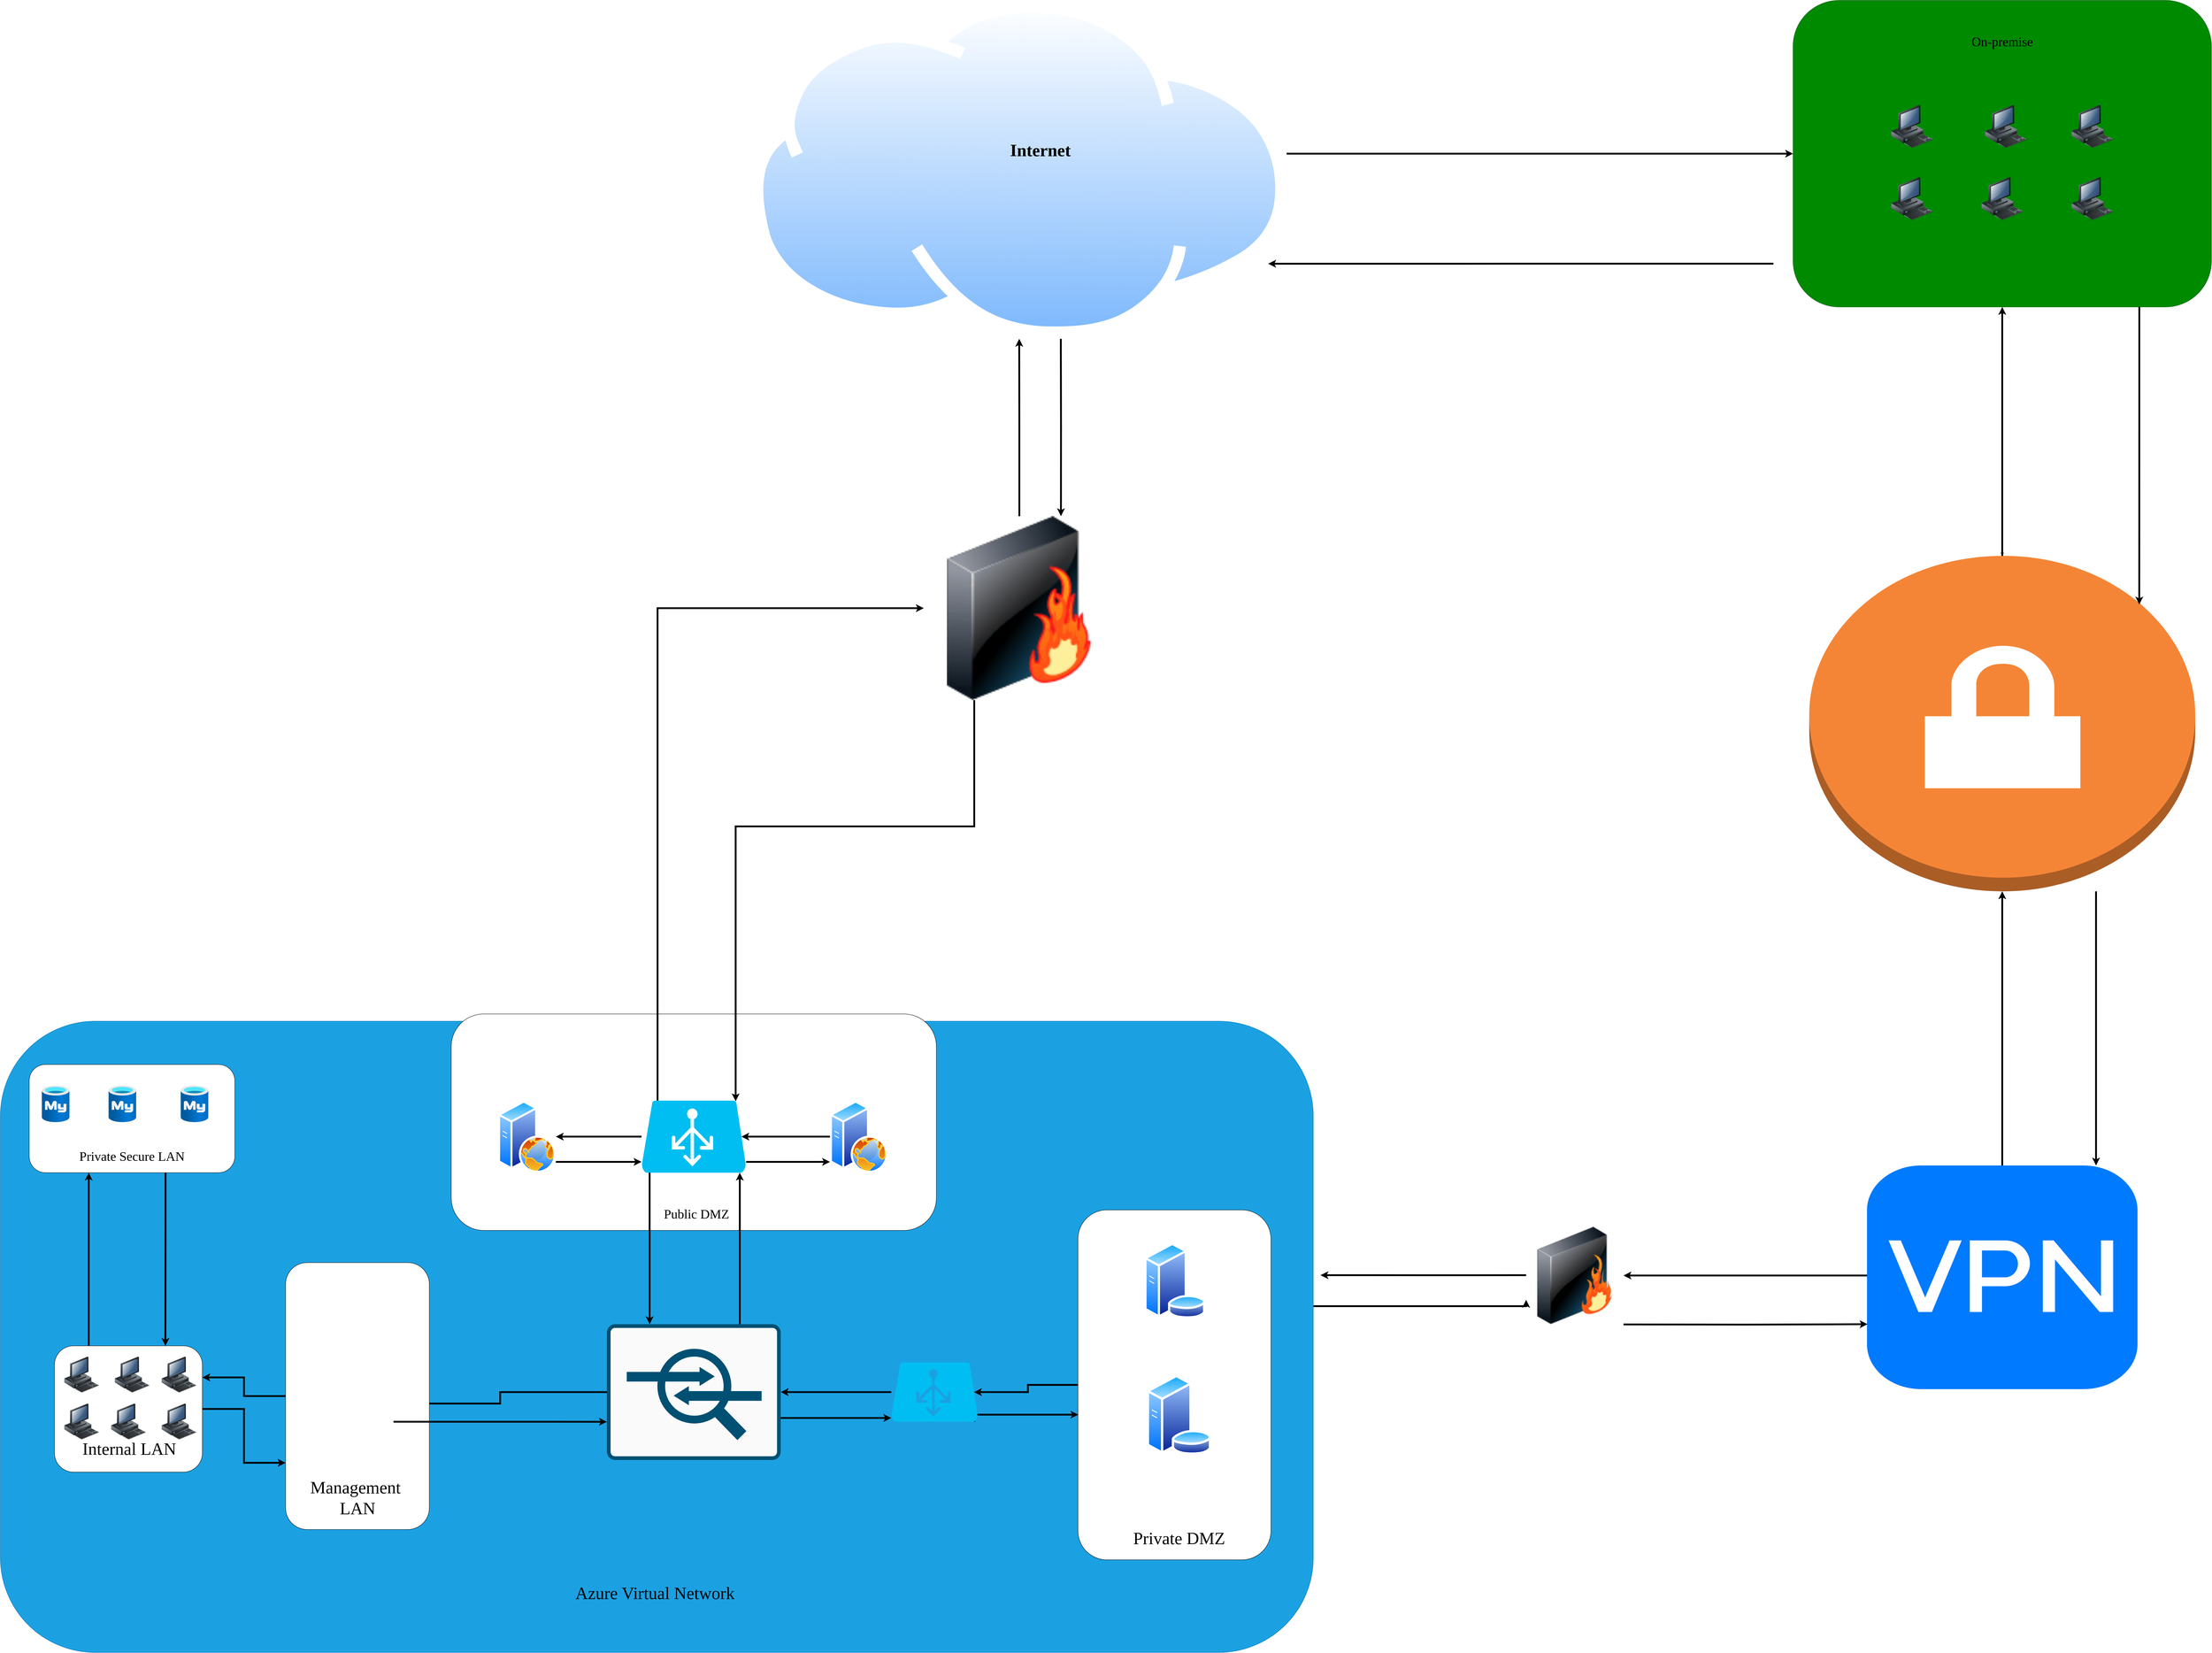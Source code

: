 <mxfile version="24.2.3" type="github">
  <diagram name="Page-1" id="PHaOog0F7teunCjuMIIl">
    <mxGraphModel dx="10588" dy="1429" grid="1" gridSize="10" guides="1" tooltips="1" connect="1" arrows="1" fold="1" page="1" pageScale="1" pageWidth="850" pageHeight="1100" math="0" shadow="0">
      <root>
        <mxCell id="0" />
        <mxCell id="1" parent="0" />
        <mxCell id="lBEgjoYt6myg12g64Ab7-48" style="edgeStyle=orthogonalEdgeStyle;rounded=0;orthogonalLoop=1;jettySize=auto;html=1;entryX=0.5;entryY=0;entryDx=0;entryDy=0;strokeWidth=5;" edge="1" parent="1">
          <mxGeometry relative="1" as="geometry">
            <mxPoint x="-4399.985" y="1168.3" as="sourcePoint" />
            <mxPoint x="-4399.67" y="1660.0" as="targetPoint" />
          </mxGeometry>
        </mxCell>
        <mxCell id="lBEgjoYt6myg12g64Ab7-73" style="edgeStyle=orthogonalEdgeStyle;rounded=0;orthogonalLoop=1;jettySize=auto;html=1;entryX=0;entryY=0.5;entryDx=0;entryDy=0;strokeWidth=5;" edge="1" parent="1" source="_pmFMM78xHH3_ghr4jos-1" target="lBEgjoYt6myg12g64Ab7-24">
          <mxGeometry relative="1" as="geometry">
            <Array as="points">
              <mxPoint x="-3430" y="655" />
              <mxPoint x="-3430" y="655" />
            </Array>
          </mxGeometry>
        </mxCell>
        <mxCell id="_pmFMM78xHH3_ghr4jos-1" value="" style="image;aspect=fixed;perimeter=ellipsePerimeter;html=1;align=center;shadow=0;dashed=0;spacingTop=3;image=img/lib/active_directory/internet_cloud.svg;" parent="1" vertex="1">
          <mxGeometry x="-5260" y="230" width="1489.37" height="938.3" as="geometry" />
        </mxCell>
        <mxCell id="lBEgjoYt6myg12g64Ab7-44" style="edgeStyle=orthogonalEdgeStyle;rounded=0;orthogonalLoop=1;jettySize=auto;html=1;entryX=0;entryY=0.75;entryDx=0;entryDy=0;strokeWidth=5;" edge="1" parent="1" source="lBEgjoYt6myg12g64Ab7-23" target="lBEgjoYt6myg12g64Ab7-39">
          <mxGeometry relative="1" as="geometry">
            <Array as="points">
              <mxPoint x="-3110" y="3850" />
            </Array>
          </mxGeometry>
        </mxCell>
        <mxCell id="lBEgjoYt6myg12g64Ab7-23" value="" style="rounded=1;whiteSpace=wrap;html=1;fillColor=#1ba1e2;fontColor=#ffffff;strokeColor=#006EAF;" vertex="1" parent="1">
          <mxGeometry x="-7340" y="3060" width="3640" height="1750" as="geometry" />
        </mxCell>
        <mxCell id="lBEgjoYt6myg12g64Ab7-28" style="edgeStyle=orthogonalEdgeStyle;rounded=0;orthogonalLoop=1;jettySize=auto;html=1;" edge="1" parent="1" source="lBEgjoYt6myg12g64Ab7-24" target="lBEgjoYt6myg12g64Ab7-26">
          <mxGeometry relative="1" as="geometry" />
        </mxCell>
        <mxCell id="lBEgjoYt6myg12g64Ab7-72" style="edgeStyle=orthogonalEdgeStyle;rounded=0;orthogonalLoop=1;jettySize=auto;html=1;entryX=1;entryY=0.5;entryDx=0;entryDy=0;strokeWidth=5;" edge="1" parent="1">
          <mxGeometry relative="1" as="geometry">
            <mxPoint x="-2424.37" y="960" as="sourcePoint" />
            <mxPoint x="-3825.0" y="960.15" as="targetPoint" />
            <Array as="points">
              <mxPoint x="-2784.37" y="960" />
              <mxPoint x="-2784.37" y="960" />
            </Array>
          </mxGeometry>
        </mxCell>
        <mxCell id="lBEgjoYt6myg12g64Ab7-24" value="" style="rounded=1;whiteSpace=wrap;html=1;fillColor=#008a00;fontColor=#ffffff;strokeColor=#005700;" vertex="1" parent="1">
          <mxGeometry x="-2370" y="230" width="1160" height="850" as="geometry" />
        </mxCell>
        <mxCell id="lBEgjoYt6myg12g64Ab7-29" style="edgeStyle=orthogonalEdgeStyle;rounded=0;orthogonalLoop=1;jettySize=auto;html=1;strokeWidth=5;" edge="1" parent="1" source="lBEgjoYt6myg12g64Ab7-26" target="lBEgjoYt6myg12g64Ab7-27">
          <mxGeometry relative="1" as="geometry">
            <Array as="points">
              <mxPoint x="-1530" y="2730" />
              <mxPoint x="-1530" y="2730" />
            </Array>
          </mxGeometry>
        </mxCell>
        <mxCell id="lBEgjoYt6myg12g64Ab7-35" style="edgeStyle=orthogonalEdgeStyle;rounded=0;orthogonalLoop=1;jettySize=auto;html=1;entryX=0.5;entryY=1;entryDx=0;entryDy=0;strokeWidth=5;" edge="1" parent="1" source="lBEgjoYt6myg12g64Ab7-26" target="lBEgjoYt6myg12g64Ab7-24">
          <mxGeometry relative="1" as="geometry" />
        </mxCell>
        <mxCell id="lBEgjoYt6myg12g64Ab7-26" value="" style="outlineConnect=0;dashed=0;verticalLabelPosition=bottom;verticalAlign=top;align=center;html=1;shape=mxgraph.aws3.vpn_gateway;fillColor=#F58536;gradientColor=none;" vertex="1" parent="1">
          <mxGeometry x="-2325" y="1770" width="1070" height="930" as="geometry" />
        </mxCell>
        <mxCell id="lBEgjoYt6myg12g64Ab7-36" style="edgeStyle=orthogonalEdgeStyle;rounded=1;orthogonalLoop=1;jettySize=auto;html=1;strokeWidth=5;strokeColor=default;curved=0;" edge="1" parent="1" source="lBEgjoYt6myg12g64Ab7-27" target="lBEgjoYt6myg12g64Ab7-26">
          <mxGeometry relative="1" as="geometry" />
        </mxCell>
        <mxCell id="lBEgjoYt6myg12g64Ab7-41" style="edgeStyle=orthogonalEdgeStyle;rounded=0;orthogonalLoop=1;jettySize=auto;html=1;strokeWidth=5;" edge="1" parent="1" source="lBEgjoYt6myg12g64Ab7-27" target="lBEgjoYt6myg12g64Ab7-39">
          <mxGeometry relative="1" as="geometry">
            <Array as="points">
              <mxPoint x="-2340" y="3765" />
              <mxPoint x="-2340" y="3765" />
            </Array>
          </mxGeometry>
        </mxCell>
        <mxCell id="lBEgjoYt6myg12g64Ab7-27" value="" style="html=1;strokeWidth=1;shadow=0;dashed=0;shape=mxgraph.ios7.misc.vpn;fillColor=#007AFF;strokeColor=none;buttonText=;strokeColor2=#222222;fontColor=#222222;fontSize=8;verticalLabelPosition=bottom;verticalAlign=top;align=center;sketch=0;" vertex="1" parent="1">
          <mxGeometry x="-2165" y="3460" width="750" height="620" as="geometry" />
        </mxCell>
        <mxCell id="lBEgjoYt6myg12g64Ab7-32" style="edgeStyle=orthogonalEdgeStyle;rounded=0;orthogonalLoop=1;jettySize=auto;html=1;entryX=0.855;entryY=0.145;entryDx=0;entryDy=0;entryPerimeter=0;strokeWidth=5;" edge="1" parent="1" source="lBEgjoYt6myg12g64Ab7-24" target="lBEgjoYt6myg12g64Ab7-26">
          <mxGeometry relative="1" as="geometry">
            <Array as="points">
              <mxPoint x="-1410" y="1250" />
              <mxPoint x="-1410" y="1250" />
            </Array>
          </mxGeometry>
        </mxCell>
        <mxCell id="lBEgjoYt6myg12g64Ab7-43" style="edgeStyle=orthogonalEdgeStyle;rounded=0;orthogonalLoop=1;jettySize=auto;html=1;strokeWidth=5;" edge="1" parent="1">
          <mxGeometry relative="1" as="geometry">
            <mxPoint x="-3110" y="3764.17" as="sourcePoint" />
            <mxPoint x="-3680.0" y="3764.17" as="targetPoint" />
            <Array as="points">
              <mxPoint x="-3250" y="3764.17" />
              <mxPoint x="-3250" y="3764.17" />
            </Array>
          </mxGeometry>
        </mxCell>
        <mxCell id="lBEgjoYt6myg12g64Ab7-39" value="" style="image;html=1;image=img/lib/clip_art/networking/Firewall_128x128.png" vertex="1" parent="1">
          <mxGeometry x="-3110" y="3630" width="270" height="270" as="geometry" />
        </mxCell>
        <mxCell id="lBEgjoYt6myg12g64Ab7-40" style="edgeStyle=orthogonalEdgeStyle;rounded=0;orthogonalLoop=1;jettySize=auto;html=1;entryX=0.002;entryY=0.491;entryDx=0;entryDy=0;entryPerimeter=0;strokeWidth=5;" edge="1" parent="1">
          <mxGeometry relative="1" as="geometry">
            <mxPoint x="-2840" y="3900.58" as="sourcePoint" />
            <mxPoint x="-2163.5" y="3900" as="targetPoint" />
          </mxGeometry>
        </mxCell>
        <mxCell id="lBEgjoYt6myg12g64Ab7-49" style="edgeStyle=orthogonalEdgeStyle;rounded=0;orthogonalLoop=1;jettySize=auto;html=1;strokeWidth=5;" edge="1" parent="1" source="lBEgjoYt6myg12g64Ab7-45" target="_pmFMM78xHH3_ghr4jos-1">
          <mxGeometry relative="1" as="geometry" />
        </mxCell>
        <mxCell id="lBEgjoYt6myg12g64Ab7-45" value="" style="image;html=1;image=img/lib/clip_art/networking/Firewall-page1_128x128.png" vertex="1" parent="1">
          <mxGeometry x="-4780" y="1660" width="530" height="510" as="geometry" />
        </mxCell>
        <mxCell id="lBEgjoYt6myg12g64Ab7-50" value="&lt;font face=&quot;Comic Sans MS&quot; style=&quot;font-size: 48px;&quot;&gt;&lt;b style=&quot;&quot;&gt;Internet&lt;/b&gt;&lt;/font&gt;" style="text;strokeColor=none;align=center;fillColor=none;html=1;verticalAlign=middle;whiteSpace=wrap;rounded=0;" vertex="1" parent="1">
          <mxGeometry x="-4732.98" y="530" width="552.98" height="230" as="geometry" />
        </mxCell>
        <mxCell id="lBEgjoYt6myg12g64Ab7-51" value="&lt;font face=&quot;Comic Sans MS&quot; style=&quot;font-size: 36px;&quot;&gt;On-premise&lt;/font&gt;" style="text;strokeColor=none;align=center;fillColor=none;html=1;verticalAlign=middle;whiteSpace=wrap;rounded=0;" vertex="1" parent="1">
          <mxGeometry x="-2075" y="250" width="570" height="190" as="geometry" />
        </mxCell>
        <mxCell id="lBEgjoYt6myg12g64Ab7-52" value="" style="image;html=1;image=img/lib/clip_art/computers/Workstation_128x128.png" vertex="1" parent="1">
          <mxGeometry x="-2100" y="520" width="120" height="120" as="geometry" />
        </mxCell>
        <mxCell id="lBEgjoYt6myg12g64Ab7-53" value="" style="image;html=1;image=img/lib/clip_art/computers/Workstation_128x128.png" vertex="1" parent="1">
          <mxGeometry x="-1850" y="720" width="120" height="120" as="geometry" />
        </mxCell>
        <mxCell id="lBEgjoYt6myg12g64Ab7-54" value="" style="image;html=1;image=img/lib/clip_art/computers/Workstation_128x128.png" vertex="1" parent="1">
          <mxGeometry x="-1840" y="520" width="120" height="120" as="geometry" />
        </mxCell>
        <mxCell id="lBEgjoYt6myg12g64Ab7-55" value="" style="image;html=1;image=img/lib/clip_art/computers/Workstation_128x128.png" vertex="1" parent="1">
          <mxGeometry x="-1600" y="720" width="120" height="120" as="geometry" />
        </mxCell>
        <mxCell id="lBEgjoYt6myg12g64Ab7-56" value="" style="image;html=1;image=img/lib/clip_art/computers/Workstation_128x128.png" vertex="1" parent="1">
          <mxGeometry x="-1600" y="520" width="120" height="120" as="geometry" />
        </mxCell>
        <mxCell id="lBEgjoYt6myg12g64Ab7-57" value="" style="image;html=1;image=img/lib/clip_art/computers/Workstation_128x128.png" vertex="1" parent="1">
          <mxGeometry x="-2100" y="720" width="120" height="120" as="geometry" />
        </mxCell>
        <mxCell id="lBEgjoYt6myg12g64Ab7-58" value="&lt;font face=&quot;Comic Sans MS&quot; style=&quot;font-size: 48px;&quot;&gt;Azure Virtual Network&lt;/font&gt;" style="text;strokeColor=none;align=center;fillColor=none;html=1;verticalAlign=middle;whiteSpace=wrap;rounded=0;" vertex="1" parent="1">
          <mxGeometry x="-5790" y="4565" width="530" height="160" as="geometry" />
        </mxCell>
        <mxCell id="lBEgjoYt6myg12g64Ab7-59" value="" style="rounded=1;whiteSpace=wrap;html=1;" vertex="1" parent="1">
          <mxGeometry x="-6090" y="3040" width="1345" height="600" as="geometry" />
        </mxCell>
        <mxCell id="lBEgjoYt6myg12g64Ab7-60" value="&lt;font face=&quot;Comic Sans MS&quot; style=&quot;font-size: 36px;&quot;&gt;Public DMZ&lt;/font&gt;" style="text;strokeColor=none;align=center;fillColor=none;html=1;verticalAlign=middle;whiteSpace=wrap;rounded=0;" vertex="1" parent="1">
          <mxGeometry x="-5650" y="3550" width="480" height="90" as="geometry" />
        </mxCell>
        <mxCell id="lBEgjoYt6myg12g64Ab7-67" style="edgeStyle=orthogonalEdgeStyle;rounded=0;orthogonalLoop=1;jettySize=auto;html=1;strokeWidth=5;" edge="1" parent="1" source="lBEgjoYt6myg12g64Ab7-61" target="lBEgjoYt6myg12g64Ab7-62">
          <mxGeometry relative="1" as="geometry" />
        </mxCell>
        <mxCell id="lBEgjoYt6myg12g64Ab7-68" style="edgeStyle=orthogonalEdgeStyle;rounded=0;orthogonalLoop=1;jettySize=auto;html=1;entryX=0;entryY=0.5;entryDx=0;entryDy=0;strokeWidth=5;" edge="1" parent="1">
          <mxGeometry relative="1" as="geometry">
            <mxPoint x="-5272.5" y="3450" as="sourcePoint" />
            <mxPoint x="-5040" y="3450" as="targetPoint" />
          </mxGeometry>
        </mxCell>
        <mxCell id="lBEgjoYt6myg12g64Ab7-70" style="edgeStyle=orthogonalEdgeStyle;rounded=0;orthogonalLoop=1;jettySize=auto;html=1;strokeWidth=5;entryX=0;entryY=0.5;entryDx=0;entryDy=0;" edge="1" parent="1" source="lBEgjoYt6myg12g64Ab7-61" target="lBEgjoYt6myg12g64Ab7-45">
          <mxGeometry relative="1" as="geometry">
            <mxPoint x="-4780" y="1900" as="targetPoint" />
            <Array as="points">
              <mxPoint x="-5518" y="1915" />
            </Array>
          </mxGeometry>
        </mxCell>
        <mxCell id="lBEgjoYt6myg12g64Ab7-61" value="" style="verticalLabelPosition=bottom;html=1;verticalAlign=top;align=center;strokeColor=none;fillColor=#00BEF2;shape=mxgraph.azure.azure_load_balancer;" vertex="1" parent="1">
          <mxGeometry x="-5562.5" y="3280" width="290" height="200" as="geometry" />
        </mxCell>
        <mxCell id="lBEgjoYt6myg12g64Ab7-64" style="edgeStyle=orthogonalEdgeStyle;rounded=0;orthogonalLoop=1;jettySize=auto;html=1;strokeWidth=5;" edge="1" parent="1">
          <mxGeometry relative="1" as="geometry">
            <mxPoint x="-5800.0" y="3450" as="sourcePoint" />
            <mxPoint x="-5562.5" y="3450" as="targetPoint" />
          </mxGeometry>
        </mxCell>
        <mxCell id="lBEgjoYt6myg12g64Ab7-62" value="" style="image;aspect=fixed;perimeter=ellipsePerimeter;html=1;align=center;shadow=0;dashed=0;spacingTop=3;image=img/lib/active_directory/web_server.svg;" vertex="1" parent="1">
          <mxGeometry x="-5960" y="3280" width="160" height="200" as="geometry" />
        </mxCell>
        <mxCell id="lBEgjoYt6myg12g64Ab7-63" value="" style="image;aspect=fixed;perimeter=ellipsePerimeter;html=1;align=center;shadow=0;dashed=0;spacingTop=3;image=img/lib/active_directory/web_server.svg;" vertex="1" parent="1">
          <mxGeometry x="-5040" y="3280" width="160" height="200" as="geometry" />
        </mxCell>
        <mxCell id="lBEgjoYt6myg12g64Ab7-69" style="edgeStyle=orthogonalEdgeStyle;rounded=0;orthogonalLoop=1;jettySize=auto;html=1;entryX=0.955;entryY=0.5;entryDx=0;entryDy=0;entryPerimeter=0;strokeWidth=5;" edge="1" parent="1" source="lBEgjoYt6myg12g64Ab7-63" target="lBEgjoYt6myg12g64Ab7-61">
          <mxGeometry relative="1" as="geometry" />
        </mxCell>
        <mxCell id="lBEgjoYt6myg12g64Ab7-71" style="edgeStyle=orthogonalEdgeStyle;rounded=0;orthogonalLoop=1;jettySize=auto;html=1;entryX=0.9;entryY=0.01;entryDx=0;entryDy=0;entryPerimeter=0;strokeWidth=5;" edge="1" parent="1" source="lBEgjoYt6myg12g64Ab7-45" target="lBEgjoYt6myg12g64Ab7-61">
          <mxGeometry relative="1" as="geometry">
            <Array as="points">
              <mxPoint x="-4640" y="2520" />
              <mxPoint x="-5301" y="2520" />
            </Array>
          </mxGeometry>
        </mxCell>
        <mxCell id="lBEgjoYt6myg12g64Ab7-74" value="" style="rounded=1;whiteSpace=wrap;html=1;rotation=-90;" vertex="1" parent="1">
          <mxGeometry x="-4570" y="3800.78" width="970" height="535" as="geometry" />
        </mxCell>
        <mxCell id="lBEgjoYt6myg12g64Ab7-76" value="&lt;font face=&quot;Comic Sans MS&quot; style=&quot;font-size: 48px;&quot;&gt;Private DMZ&lt;/font&gt;" style="text;strokeColor=none;align=center;fillColor=none;html=1;verticalAlign=middle;whiteSpace=wrap;rounded=0;" vertex="1" parent="1">
          <mxGeometry x="-4312.5" y="4448.28" width="480" height="90" as="geometry" />
        </mxCell>
        <mxCell id="lBEgjoYt6myg12g64Ab7-77" value="" style="image;aspect=fixed;perimeter=ellipsePerimeter;html=1;align=center;shadow=0;dashed=0;spacingTop=3;image=img/lib/active_directory/database_server.svg;" vertex="1" parent="1">
          <mxGeometry x="-4170" y="3674.14" width="172" height="209.76" as="geometry" />
        </mxCell>
        <mxCell id="lBEgjoYt6myg12g64Ab7-78" value="" style="image;aspect=fixed;perimeter=ellipsePerimeter;html=1;align=center;shadow=0;dashed=0;spacingTop=3;image=img/lib/active_directory/database_server.svg;" vertex="1" parent="1">
          <mxGeometry x="-4163.5" y="4040" width="182" height="221.95" as="geometry" />
        </mxCell>
        <mxCell id="lBEgjoYt6myg12g64Ab7-83" style="edgeStyle=orthogonalEdgeStyle;rounded=0;orthogonalLoop=1;jettySize=auto;html=1;strokeWidth=5;" edge="1" parent="1">
          <mxGeometry relative="1" as="geometry">
            <mxPoint x="-5176.5" y="4160.003" as="sourcePoint" />
            <mxPoint x="-4870" y="4160.003" as="targetPoint" />
          </mxGeometry>
        </mxCell>
        <mxCell id="lBEgjoYt6myg12g64Ab7-91" style="edgeStyle=orthogonalEdgeStyle;rounded=0;orthogonalLoop=1;jettySize=auto;html=1;entryX=1;entryY=0.5;entryDx=0;entryDy=0;strokeWidth=5;" edge="1" parent="1" source="lBEgjoYt6myg12g64Ab7-79" target="lBEgjoYt6myg12g64Ab7-89">
          <mxGeometry relative="1" as="geometry" />
        </mxCell>
        <mxCell id="lBEgjoYt6myg12g64Ab7-79" value="" style="sketch=0;points=[[0.015,0.015,0],[0.985,0.015,0],[0.985,0.985,0],[0.015,0.985,0],[0.25,0,0],[0.5,0,0],[0.75,0,0],[1,0.25,0],[1,0.5,0],[1,0.75,0],[0.75,1,0],[0.5,1,0],[0.25,1,0],[0,0.75,0],[0,0.5,0],[0,0.25,0]];verticalLabelPosition=bottom;html=1;verticalAlign=top;aspect=fixed;align=center;pointerEvents=1;shape=mxgraph.cisco19.rect;prIcon=ips_ids;fillColor=#FAFAFA;strokeColor=#005073;" vertex="1" parent="1">
          <mxGeometry x="-5658.5" y="3900" width="482" height="376.56" as="geometry" />
        </mxCell>
        <mxCell id="lBEgjoYt6myg12g64Ab7-80" style="edgeStyle=orthogonalEdgeStyle;rounded=0;orthogonalLoop=1;jettySize=auto;html=1;entryX=0.5;entryY=0;entryDx=0;entryDy=0;entryPerimeter=0;strokeWidth=5;" edge="1" parent="1">
          <mxGeometry relative="1" as="geometry">
            <mxPoint x="-5540" y="3480" as="sourcePoint" />
            <mxPoint x="-5540" y="3900" as="targetPoint" />
          </mxGeometry>
        </mxCell>
        <mxCell id="lBEgjoYt6myg12g64Ab7-81" style="edgeStyle=orthogonalEdgeStyle;rounded=0;orthogonalLoop=1;jettySize=auto;html=1;entryX=0.5;entryY=1;entryDx=0;entryDy=0;entryPerimeter=0;strokeWidth=5;" edge="1" parent="1">
          <mxGeometry relative="1" as="geometry">
            <mxPoint x="-5290" y="3900" as="sourcePoint" />
            <mxPoint x="-5290" y="3480" as="targetPoint" />
          </mxGeometry>
        </mxCell>
        <mxCell id="lBEgjoYt6myg12g64Ab7-85" style="edgeStyle=orthogonalEdgeStyle;rounded=0;orthogonalLoop=1;jettySize=auto;html=1;entryX=0.436;entryY=0.002;entryDx=0;entryDy=0;strokeWidth=5;entryPerimeter=0;" edge="1" parent="1">
          <mxGeometry relative="1" as="geometry">
            <mxPoint x="-4640" y="4170.35" as="sourcePoint" />
            <mxPoint x="-4351.43" y="4150.74" as="targetPoint" />
            <Array as="points">
              <mxPoint x="-4640" y="4150.38" />
            </Array>
          </mxGeometry>
        </mxCell>
        <mxCell id="lBEgjoYt6myg12g64Ab7-82" value="" style="verticalLabelPosition=bottom;html=1;verticalAlign=top;align=center;strokeColor=none;fillColor=#00BEF2;shape=mxgraph.azure.azure_load_balancer;" vertex="1" parent="1">
          <mxGeometry x="-4870" y="4006.21" width="240" height="164.14" as="geometry" />
        </mxCell>
        <mxCell id="lBEgjoYt6myg12g64Ab7-84" style="edgeStyle=orthogonalEdgeStyle;rounded=0;orthogonalLoop=1;jettySize=auto;html=1;entryX=1;entryY=0.5;entryDx=0;entryDy=0;entryPerimeter=0;strokeWidth=5;" edge="1" parent="1" source="lBEgjoYt6myg12g64Ab7-82" target="lBEgjoYt6myg12g64Ab7-79">
          <mxGeometry relative="1" as="geometry" />
        </mxCell>
        <mxCell id="lBEgjoYt6myg12g64Ab7-86" style="edgeStyle=orthogonalEdgeStyle;rounded=0;orthogonalLoop=1;jettySize=auto;html=1;entryX=0.955;entryY=0.5;entryDx=0;entryDy=0;entryPerimeter=0;strokeWidth=5;" edge="1" parent="1" source="lBEgjoYt6myg12g64Ab7-74" target="lBEgjoYt6myg12g64Ab7-82">
          <mxGeometry relative="1" as="geometry">
            <Array as="points" />
          </mxGeometry>
        </mxCell>
        <mxCell id="lBEgjoYt6myg12g64Ab7-102" style="edgeStyle=orthogonalEdgeStyle;rounded=0;orthogonalLoop=1;jettySize=auto;html=1;entryX=1;entryY=0.25;entryDx=0;entryDy=0;strokeWidth=5;" edge="1" parent="1" source="lBEgjoYt6myg12g64Ab7-87" target="lBEgjoYt6myg12g64Ab7-92">
          <mxGeometry relative="1" as="geometry">
            <Array as="points" />
          </mxGeometry>
        </mxCell>
        <mxCell id="lBEgjoYt6myg12g64Ab7-87" value="" style="rounded=1;whiteSpace=wrap;html=1;rotation=-90;" vertex="1" parent="1">
          <mxGeometry x="-6720" y="3900" width="740" height="398.44" as="geometry" />
        </mxCell>
        <mxCell id="lBEgjoYt6myg12g64Ab7-88" value="&lt;font face=&quot;Comic Sans MS&quot; style=&quot;font-size: 48px;&quot;&gt;Management&amp;nbsp;&lt;/font&gt;&lt;div&gt;&lt;font face=&quot;Comic Sans MS&quot;&gt;&lt;span style=&quot;font-size: 48px;&quot;&gt;LAN&lt;/span&gt;&lt;/font&gt;&lt;/div&gt;" style="text;strokeColor=none;align=center;fillColor=none;html=1;verticalAlign=middle;whiteSpace=wrap;rounded=0;" vertex="1" parent="1">
          <mxGeometry x="-6507.5" y="4335.78" width="315" height="90" as="geometry" />
        </mxCell>
        <mxCell id="lBEgjoYt6myg12g64Ab7-90" style="edgeStyle=orthogonalEdgeStyle;rounded=0;orthogonalLoop=1;jettySize=auto;html=1;exitX=1;exitY=0.5;exitDx=0;exitDy=0;strokeWidth=5;" edge="1" parent="1">
          <mxGeometry relative="1" as="geometry">
            <mxPoint x="-6250" y="4170.35" as="sourcePoint" />
            <mxPoint x="-5658.5" y="4170.461" as="targetPoint" />
            <Array as="points">
              <mxPoint x="-5800" y="4170.35" />
              <mxPoint x="-5800" y="4170.35" />
            </Array>
          </mxGeometry>
        </mxCell>
        <mxCell id="lBEgjoYt6myg12g64Ab7-89" value="" style="shape=image;html=1;verticalAlign=top;verticalLabelPosition=bottom;labelBackgroundColor=#ffffff;imageAspect=0;aspect=fixed;image=https://cdn2.iconfinder.com/data/icons/font-awesome/1792/server-128.png" vertex="1" parent="1">
          <mxGeometry x="-6450" y="4020" width="200" height="200" as="geometry" />
        </mxCell>
        <mxCell id="lBEgjoYt6myg12g64Ab7-103" style="edgeStyle=orthogonalEdgeStyle;rounded=0;orthogonalLoop=1;jettySize=auto;html=1;entryX=0.25;entryY=0;entryDx=0;entryDy=0;strokeWidth=5;" edge="1" parent="1" source="lBEgjoYt6myg12g64Ab7-92" target="lBEgjoYt6myg12g64Ab7-87">
          <mxGeometry relative="1" as="geometry" />
        </mxCell>
        <mxCell id="lBEgjoYt6myg12g64Ab7-112" style="edgeStyle=orthogonalEdgeStyle;rounded=0;orthogonalLoop=1;jettySize=auto;html=1;entryX=0.25;entryY=1;entryDx=0;entryDy=0;strokeWidth=5;" edge="1" parent="1" source="lBEgjoYt6myg12g64Ab7-92" target="lBEgjoYt6myg12g64Ab7-105">
          <mxGeometry relative="1" as="geometry">
            <Array as="points">
              <mxPoint x="-7095" y="3840" />
              <mxPoint x="-7095" y="3840" />
            </Array>
          </mxGeometry>
        </mxCell>
        <mxCell id="lBEgjoYt6myg12g64Ab7-92" value="" style="rounded=1;whiteSpace=wrap;html=1;" vertex="1" parent="1">
          <mxGeometry x="-7190" y="3960" width="410" height="350" as="geometry" />
        </mxCell>
        <mxCell id="lBEgjoYt6myg12g64Ab7-93" value="&lt;font face=&quot;Comic Sans MS&quot;&gt;&lt;span style=&quot;font-size: 48px;&quot;&gt;Internal LAN&lt;/span&gt;&lt;/font&gt;" style="text;strokeColor=none;align=center;fillColor=none;html=1;verticalAlign=middle;whiteSpace=wrap;rounded=0;" vertex="1" parent="1">
          <mxGeometry x="-7140" y="4200" width="315" height="90" as="geometry" />
        </mxCell>
        <mxCell id="lBEgjoYt6myg12g64Ab7-95" value="" style="image;html=1;image=img/lib/clip_art/computers/Workstation_128x128.png" vertex="1" parent="1">
          <mxGeometry x="-7170" y="3990" width="110" height="100" as="geometry" />
        </mxCell>
        <mxCell id="lBEgjoYt6myg12g64Ab7-96" value="" style="image;html=1;image=img/lib/clip_art/computers/Workstation_128x128.png" vertex="1" parent="1">
          <mxGeometry x="-7030" y="3990" width="110" height="100" as="geometry" />
        </mxCell>
        <mxCell id="lBEgjoYt6myg12g64Ab7-97" value="" style="image;html=1;image=img/lib/clip_art/computers/Workstation_128x128.png" vertex="1" parent="1">
          <mxGeometry x="-6900" y="3990" width="110" height="100" as="geometry" />
        </mxCell>
        <mxCell id="lBEgjoYt6myg12g64Ab7-98" value="" style="image;html=1;image=img/lib/clip_art/computers/Workstation_128x128.png" vertex="1" parent="1">
          <mxGeometry x="-6900" y="4120" width="110" height="100" as="geometry" />
        </mxCell>
        <mxCell id="lBEgjoYt6myg12g64Ab7-99" value="" style="image;html=1;image=img/lib/clip_art/computers/Workstation_128x128.png" vertex="1" parent="1">
          <mxGeometry x="-7040" y="4120" width="110" height="100" as="geometry" />
        </mxCell>
        <mxCell id="lBEgjoYt6myg12g64Ab7-100" value="" style="image;html=1;image=img/lib/clip_art/computers/Workstation_128x128.png" vertex="1" parent="1">
          <mxGeometry x="-7170" y="4120" width="110" height="100" as="geometry" />
        </mxCell>
        <mxCell id="lBEgjoYt6myg12g64Ab7-111" style="edgeStyle=orthogonalEdgeStyle;rounded=0;orthogonalLoop=1;jettySize=auto;html=1;entryX=0.75;entryY=0;entryDx=0;entryDy=0;strokeWidth=5;" edge="1" parent="1" source="lBEgjoYt6myg12g64Ab7-104" target="lBEgjoYt6myg12g64Ab7-92">
          <mxGeometry relative="1" as="geometry">
            <Array as="points">
              <mxPoint x="-6882" y="3590" />
              <mxPoint x="-6882" y="3590" />
            </Array>
          </mxGeometry>
        </mxCell>
        <mxCell id="lBEgjoYt6myg12g64Ab7-104" value="" style="rounded=1;whiteSpace=wrap;html=1;" vertex="1" parent="1">
          <mxGeometry x="-7260" y="3180" width="570" height="300" as="geometry" />
        </mxCell>
        <mxCell id="lBEgjoYt6myg12g64Ab7-105" value="&lt;font face=&quot;Comic Sans MS&quot; style=&quot;font-size: 36px;&quot;&gt;Private Secure LAN&lt;/font&gt;" style="text;strokeColor=none;align=center;fillColor=none;html=1;verticalAlign=middle;whiteSpace=wrap;rounded=0;" vertex="1" parent="1">
          <mxGeometry x="-7215" y="3390" width="480" height="90" as="geometry" />
        </mxCell>
        <mxCell id="lBEgjoYt6myg12g64Ab7-106" value="" style="image;aspect=fixed;html=1;points=[];align=center;fontSize=12;image=img/lib/azure2/databases/Azure_Database_MySQL_Server.svg;" vertex="1" parent="1">
          <mxGeometry x="-7225" y="3238" width="76.5" height="102" as="geometry" />
        </mxCell>
        <mxCell id="lBEgjoYt6myg12g64Ab7-109" value="" style="image;aspect=fixed;html=1;points=[];align=center;fontSize=12;image=img/lib/azure2/databases/Azure_Database_MySQL_Server.svg;" vertex="1" parent="1">
          <mxGeometry x="-7040" y="3238" width="76.5" height="102" as="geometry" />
        </mxCell>
        <mxCell id="lBEgjoYt6myg12g64Ab7-110" value="" style="image;aspect=fixed;html=1;points=[];align=center;fontSize=12;image=img/lib/azure2/databases/Azure_Database_MySQL_Server.svg;" vertex="1" parent="1">
          <mxGeometry x="-6840" y="3238" width="76.5" height="102" as="geometry" />
        </mxCell>
      </root>
    </mxGraphModel>
  </diagram>
</mxfile>
